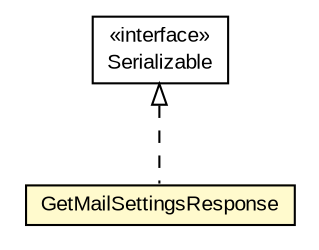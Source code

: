 #!/usr/local/bin/dot
#
# Class diagram 
# Generated by UMLGraph version R5_6-24-gf6e263 (http://www.umlgraph.org/)
#

digraph G {
	edge [fontname="arial",fontsize=10,labelfontname="arial",labelfontsize=10];
	node [fontname="arial",fontsize=10,shape=plaintext];
	nodesep=0.25;
	ranksep=0.5;
	// org.miloss.fgsms.services.interfaces.policyconfiguration.GetMailSettingsResponse
	c167229 [label=<<table title="org.miloss.fgsms.services.interfaces.policyconfiguration.GetMailSettingsResponse" border="0" cellborder="1" cellspacing="0" cellpadding="2" port="p" bgcolor="lemonChiffon" href="./GetMailSettingsResponse.html">
		<tr><td><table border="0" cellspacing="0" cellpadding="1">
<tr><td align="center" balign="center"> GetMailSettingsResponse </td></tr>
		</table></td></tr>
		</table>>, URL="./GetMailSettingsResponse.html", fontname="arial", fontcolor="black", fontsize=10.0];
	//org.miloss.fgsms.services.interfaces.policyconfiguration.GetMailSettingsResponse implements java.io.Serializable
	c167486:p -> c167229:p [dir=back,arrowtail=empty,style=dashed];
	// java.io.Serializable
	c167486 [label=<<table title="java.io.Serializable" border="0" cellborder="1" cellspacing="0" cellpadding="2" port="p" href="http://java.sun.com/j2se/1.4.2/docs/api/java/io/Serializable.html">
		<tr><td><table border="0" cellspacing="0" cellpadding="1">
<tr><td align="center" balign="center"> &#171;interface&#187; </td></tr>
<tr><td align="center" balign="center"> Serializable </td></tr>
		</table></td></tr>
		</table>>, URL="http://java.sun.com/j2se/1.4.2/docs/api/java/io/Serializable.html", fontname="arial", fontcolor="black", fontsize=10.0];
}

